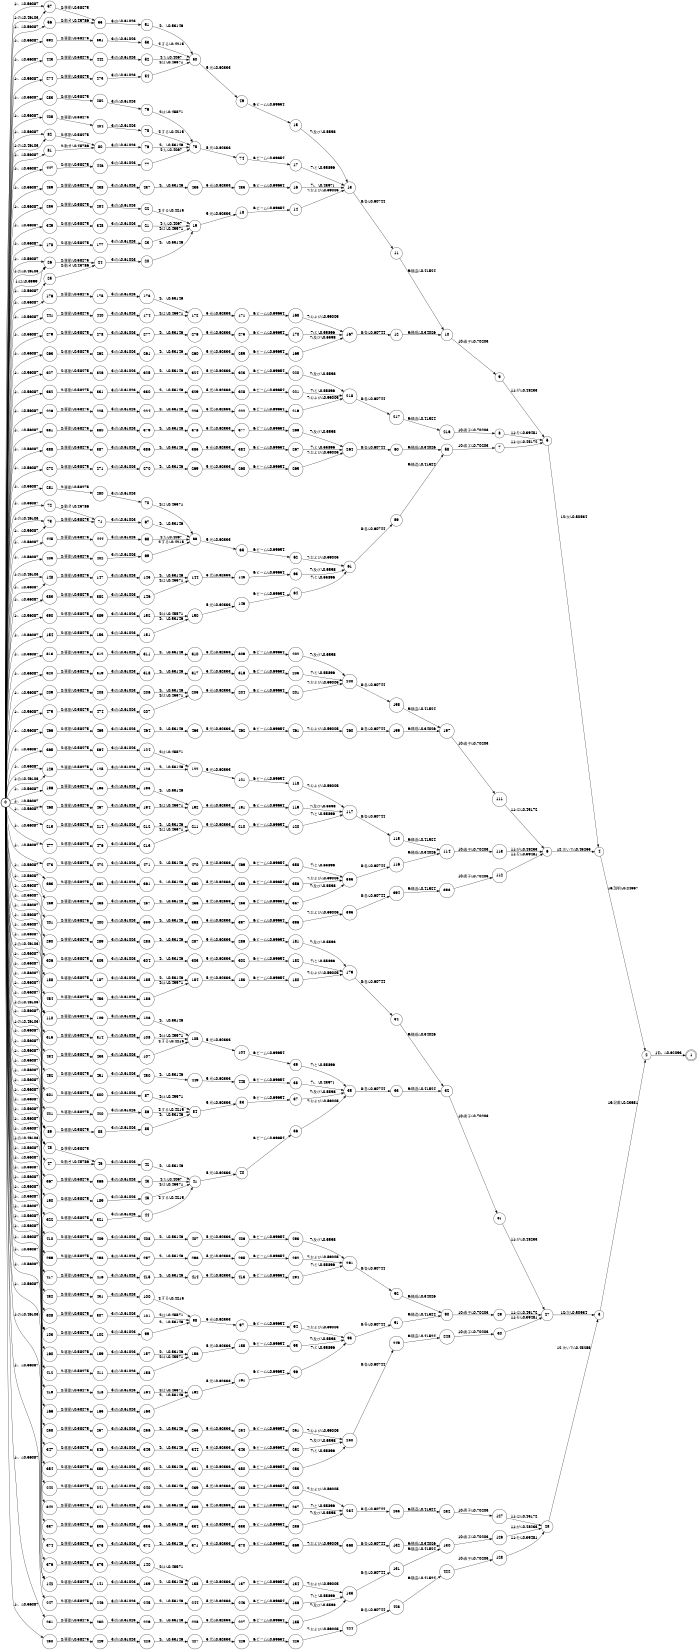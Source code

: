 digraph FST {
rankdir = LR;
size = "8.5,11";
label = "";
center = 1;
orientation = Portrait;
ranksep = "0.4";
nodesep = "0.25";
0 [label = "0", shape = circle, style = bold, fontsize = 14]
	0 -> 26 [label = "1:、/-0.56087", fontsize = 14];
	0 -> 48 [label = "1:、/-0.56087", fontsize = 14];
	0 -> 57 [label = "1:、/-0.56087", fontsize = 14];
	0 -> 73 [label = "1:、/-0.56087", fontsize = 14];
	0 -> 82 [label = "1:、/-0.56087", fontsize = 14];
	0 -> 89 [label = "1:、/-0.56087", fontsize = 14];
	0 -> 103 [label = "1:、/-0.56087", fontsize = 14];
	0 -> 110 [label = "1:、/-0.56087", fontsize = 14];
	0 -> 126 [label = "1:、/-0.56087", fontsize = 14];
	0 -> 142 [label = "1:、/-0.56087", fontsize = 14];
	0 -> 148 [label = "1:、/-0.56087", fontsize = 14];
	0 -> 154 [label = "1:、/-0.56087", fontsize = 14];
	0 -> 160 [label = "1:、/-0.56087", fontsize = 14];
	0 -> 166 [label = "1:、/-0.56087", fontsize = 14];
	0 -> 176 [label = "1:、/-0.56087", fontsize = 14];
	0 -> 178 [label = "1:、/-0.56087", fontsize = 14];
	0 -> 188 [label = "1:、/-0.56087", fontsize = 14];
	0 -> 190 [label = "1:、/-0.56087", fontsize = 14];
	0 -> 196 [label = "1:、/-0.56087", fontsize = 14];
	0 -> 209 [label = "1:、/-0.56087", fontsize = 14];
	0 -> 215 [label = "1:、/-0.56087", fontsize = 14];
	0 -> 226 [label = "1:、/-0.56087", fontsize = 14];
	0 -> 231 [label = "1:、/-0.56087", fontsize = 14];
	0 -> 242 [label = "1:、/-0.56087", fontsize = 14];
	0 -> 247 [label = "1:、/-0.56087", fontsize = 14];
	0 -> 258 [label = "1:、/-0.56087", fontsize = 14];
	0 -> 26 [label = "1:の/-0.46103", fontsize = 14];
	0 -> 263 [label = "1:、/-0.56087", fontsize = 14];
	0 -> 272 [label = "1:、/-0.56087", fontsize = 14];
	0 -> 274 [label = "1:、/-0.56087", fontsize = 14];
	0 -> 279 [label = "1:、/-0.56087", fontsize = 14];
	0 -> 281 [label = "1:、/-0.56087", fontsize = 14];
	0 -> 48 [label = "1:の/-0.46103", fontsize = 14];
	0 -> 283 [label = "1:、/-0.56087", fontsize = 14];
	0 -> 285 [label = "1:、/-0.56087", fontsize = 14];
	0 -> 290 [label = "1:、/-0.56087", fontsize = 14];
	0 -> 299 [label = "1:、/-0.56087", fontsize = 14];
	0 -> 301 [label = "1:、/-0.56087", fontsize = 14];
	0 -> 306 [label = "1:、/-0.56087", fontsize = 14];
	0 -> 308 [label = "1:、/-0.56087", fontsize = 14];
	0 -> 313 [label = "1:、/-0.56087", fontsize = 14];
	0 -> 315 [label = "1:、/-0.56087", fontsize = 14];
	0 -> 320 [label = "1:、/-0.56087", fontsize = 14];
	0 -> 322 [label = "1:、/-0.56087", fontsize = 14];
	0 -> 327 [label = "1:、/-0.56087", fontsize = 14];
	0 -> 332 [label = "1:、/-0.56087", fontsize = 14];
	0 -> 337 [label = "1:、/-0.56087", fontsize = 14];
	0 -> 342 [label = "1:、/-0.56087", fontsize = 14];
	0 -> 347 [label = "1:、/-0.56087", fontsize = 14];
	0 -> 349 [label = "1:、/-0.56087", fontsize = 14];
	0 -> 25 [label = "1:、/-0.56087", fontsize = 14];
	0 -> 354 [label = "1:、/-0.56087", fontsize = 14];
	0 -> 363 [label = "1:、/-0.56087", fontsize = 14];
	0 -> 365 [label = "1:、/-0.56087", fontsize = 14];
	0 -> 57 [label = "1:の/-0.46103", fontsize = 14];
	0 -> 73 [label = "1:の/-0.46103", fontsize = 14];
	0 -> 82 [label = "1:の/-0.46103", fontsize = 14];
	0 -> 367 [label = "1:、/-0.56087", fontsize = 14];
	0 -> 47 [label = "1:、/-0.56087", fontsize = 14];
	0 -> 374 [label = "1:、/-0.56087", fontsize = 14];
	0 -> 376 [label = "1:、/-0.56087", fontsize = 14];
	0 -> 381 [label = "1:、/-0.56087", fontsize = 14];
	0 -> 383 [label = "1:、/-0.56087", fontsize = 14];
	0 -> 388 [label = "1:、/-0.56087", fontsize = 14];
	0 -> 89 [label = "1:の/-0.46103", fontsize = 14];
	0 -> 103 [label = "1:の/-0.46103", fontsize = 14];
	0 -> 390 [label = "1:、/-0.56087", fontsize = 14];
	0 -> 110 [label = "1:の/-0.46103", fontsize = 14];
	0 -> 392 [label = "1:、/-0.56087", fontsize = 14];
	0 -> 401 [label = "1:、/-0.56087", fontsize = 14];
	0 -> 403 [label = "1:、/-0.56087", fontsize = 14];
	0 -> 405 [label = "1:、/-0.56087", fontsize = 14];
	0 -> 410 [label = "1:、/-0.56087", fontsize = 14];
	0 -> 412 [label = "1:、/-0.56087", fontsize = 14];
	0 -> 417 [label = "1:、/-0.56087", fontsize = 14];
	0 -> 419 [label = "1:、/-0.56087", fontsize = 14];
	0 -> 421 [label = "1:、/-0.56087", fontsize = 14];
	0 -> 430 [label = "1:、/-0.56087", fontsize = 14];
	0 -> 432 [label = "1:、/-0.56087", fontsize = 14];
	0 -> 434 [label = "1:、/-0.56087", fontsize = 14];
	0 -> 439 [label = "1:、/-0.56087", fontsize = 14];
	0 -> 441 [label = "1:、/-0.56087", fontsize = 14];
	0 -> 126 [label = "1:の/-0.46103", fontsize = 14];
	0 -> 443 [label = "1:、/-0.56087", fontsize = 14];
	0 -> 56 [label = "1:、/-0.56087", fontsize = 14];
	0 -> 445 [label = "1:、/-0.56087", fontsize = 14];
	0 -> 72 [label = "1:、/-0.56087", fontsize = 14];
	0 -> 447 [label = "1:、/-0.56087", fontsize = 14];
	0 -> 81 [label = "1:、/-0.56087", fontsize = 14];
	0 -> 452 [label = "1:、/-0.56087", fontsize = 14];
	0 -> 454 [label = "1:、/-0.56087", fontsize = 14];
	0 -> 459 [label = "1:、/-0.56087", fontsize = 14];
	0 -> 466 [label = "1:、/-0.56087", fontsize = 14];
	0 -> 468 [label = "1:、/-0.56087", fontsize = 14];
	0 -> 473 [label = "1:、/-0.56087", fontsize = 14];
	0 -> 475 [label = "1:、/-0.56087", fontsize = 14];
	0 -> 142 [label = "1:の/-0.46103", fontsize = 14];
	0 -> 477 [label = "1:、/-0.56087", fontsize = 14];
	0 -> 148 [label = "1:の/-0.46103", fontsize = 14];
	0 -> 26 [label = "1:は/-0.3999", fontsize = 14];
1 [label = "1", shape = doublecircle, style = solid, fontsize = 14]
2 [label = "2", shape = circle, style = solid, fontsize = 14]
	2 -> 1 [label = "14:。/-0.62093", fontsize = 14];
3 [label = "3", shape = circle, style = solid, fontsize = 14]
	3 -> 2 [label = "13:記載/-0.23681", fontsize = 14];
4 [label = "4", shape = circle, style = solid, fontsize = 14]
	4 -> 2 [label = "13:説明/-0.24367", fontsize = 14];
5 [label = "5", shape = circle, style = solid, fontsize = 14]
	5 -> 4 [label = "12:次/-0.50534", fontsize = 14];
6 [label = "6", shape = circle, style = solid, fontsize = 14]
	6 -> 4 [label = "12:次いで/-0.45255", fontsize = 14];
7 [label = "7", shape = circle, style = solid, fontsize = 14]
	7 -> 5 [label = "11:は/-0.45172", fontsize = 14];
8 [label = "8", shape = circle, style = solid, fontsize = 14]
	8 -> 5 [label = "11:を/-0.39481", fontsize = 14];
9 [label = "9", shape = circle, style = solid, fontsize = 14]
	9 -> 5 [label = "11:が/-0.48233", fontsize = 14];
10 [label = "10", shape = circle, style = solid, fontsize = 14]
	10 -> 9 [label = "10:素子/-0.70203", fontsize = 14];
11 [label = "11", shape = circle, style = solid, fontsize = 14]
	11 -> 10 [label = "9:構造/-0.41524", fontsize = 14];
12 [label = "12", shape = circle, style = solid, fontsize = 14]
	12 -> 10 [label = "9:構成/-0.34026", fontsize = 14];
13 [label = "13", shape = circle, style = solid, fontsize = 14]
	13 -> 11 [label = "8:各/-0.60744", fontsize = 14];
14 [label = "14", shape = circle, style = solid, fontsize = 14]
	14 -> 13 [label = "7:および/-0.59005", fontsize = 14];
15 [label = "15", shape = circle, style = solid, fontsize = 14]
	15 -> 13 [label = "7:及び/-0.5598", fontsize = 14];
16 [label = "16", shape = circle, style = solid, fontsize = 14]
	16 -> 13 [label = "7:，/-0.43971", fontsize = 14];
17 [label = "17", shape = circle, style = solid, fontsize = 14]
	17 -> 13 [label = "7:と/-0.55896", fontsize = 14];
18 [label = "18", shape = circle, style = solid, fontsize = 14]
	18 -> 14 [label = "6:ビーム/-0.69654", fontsize = 14];
19 [label = "19", shape = circle, style = solid, fontsize = 14]
	19 -> 18 [label = "5:光/-0.62333", fontsize = 14];
20 [label = "20", shape = circle, style = solid, fontsize = 14]
	20 -> 19 [label = "4:、/-0.53146", fontsize = 14];
21 [label = "21", shape = circle, style = solid, fontsize = 14]
	21 -> 19 [label = "4:た/-0.4067", fontsize = 14];
22 [label = "22", shape = circle, style = solid, fontsize = 14]
	22 -> 19 [label = "4:する/-0.4215", fontsize = 14];
23 [label = "23", shape = circle, style = solid, fontsize = 14]
	23 -> 19 [label = "4:は/-0.45571", fontsize = 14];
24 [label = "24", shape = circle, style = solid, fontsize = 14]
	24 -> 20 [label = "3:の/-0.61023", fontsize = 14];
25 [label = "25", shape = circle, style = solid, fontsize = 14]
	25 -> 24 [label = "2:動き/-0.45786", fontsize = 14];
26 [label = "26", shape = circle, style = solid, fontsize = 14]
	26 -> 24 [label = "2:移動/-0.58275", fontsize = 14];
27 [label = "27", shape = circle, style = solid, fontsize = 14]
	27 -> 3 [label = "12:次/-0.50534", fontsize = 14];
28 [label = "28", shape = circle, style = solid, fontsize = 14]
	28 -> 3 [label = "12:次いで/-0.45255", fontsize = 14];
29 [label = "29", shape = circle, style = solid, fontsize = 14]
	29 -> 27 [label = "11:は/-0.45172", fontsize = 14];
30 [label = "30", shape = circle, style = solid, fontsize = 14]
	30 -> 27 [label = "11:を/-0.39481", fontsize = 14];
31 [label = "31", shape = circle, style = solid, fontsize = 14]
	31 -> 27 [label = "11:が/-0.48233", fontsize = 14];
32 [label = "32", shape = circle, style = solid, fontsize = 14]
	32 -> 31 [label = "10:素子/-0.70203", fontsize = 14];
33 [label = "33", shape = circle, style = solid, fontsize = 14]
	33 -> 32 [label = "9:構造/-0.41524", fontsize = 14];
34 [label = "34", shape = circle, style = solid, fontsize = 14]
	34 -> 32 [label = "9:構成/-0.34026", fontsize = 14];
35 [label = "35", shape = circle, style = solid, fontsize = 14]
	35 -> 33 [label = "8:各/-0.60744", fontsize = 14];
36 [label = "36", shape = circle, style = solid, fontsize = 14]
	36 -> 35 [label = "7:および/-0.59005", fontsize = 14];
37 [label = "37", shape = circle, style = solid, fontsize = 14]
	37 -> 35 [label = "7:及び/-0.5598", fontsize = 14];
38 [label = "38", shape = circle, style = solid, fontsize = 14]
	38 -> 35 [label = "7:，/-0.43971", fontsize = 14];
39 [label = "39", shape = circle, style = solid, fontsize = 14]
	39 -> 35 [label = "7:と/-0.55896", fontsize = 14];
40 [label = "40", shape = circle, style = solid, fontsize = 14]
	40 -> 36 [label = "6:ビーム/-0.69654", fontsize = 14];
41 [label = "41", shape = circle, style = solid, fontsize = 14]
	41 -> 40 [label = "5:光/-0.62333", fontsize = 14];
42 [label = "42", shape = circle, style = solid, fontsize = 14]
	42 -> 41 [label = "4:、/-0.53146", fontsize = 14];
43 [label = "43", shape = circle, style = solid, fontsize = 14]
	43 -> 41 [label = "4:た/-0.4067", fontsize = 14];
44 [label = "44", shape = circle, style = solid, fontsize = 14]
	44 -> 41 [label = "4:する/-0.4215", fontsize = 14];
45 [label = "45", shape = circle, style = solid, fontsize = 14]
	45 -> 41 [label = "4:は/-0.45571", fontsize = 14];
46 [label = "46", shape = circle, style = solid, fontsize = 14]
	46 -> 42 [label = "3:の/-0.61023", fontsize = 14];
47 [label = "47", shape = circle, style = solid, fontsize = 14]
	47 -> 46 [label = "2:動き/-0.45786", fontsize = 14];
48 [label = "48", shape = circle, style = solid, fontsize = 14]
	48 -> 46 [label = "2:移動/-0.58275", fontsize = 14];
49 [label = "49", shape = circle, style = solid, fontsize = 14]
	49 -> 15 [label = "6:ビーム/-0.69654", fontsize = 14];
50 [label = "50", shape = circle, style = solid, fontsize = 14]
	50 -> 49 [label = "5:光/-0.62333", fontsize = 14];
51 [label = "51", shape = circle, style = solid, fontsize = 14]
	51 -> 50 [label = "4:、/-0.53146", fontsize = 14];
52 [label = "52", shape = circle, style = solid, fontsize = 14]
	52 -> 50 [label = "4:た/-0.4067", fontsize = 14];
53 [label = "53", shape = circle, style = solid, fontsize = 14]
	53 -> 50 [label = "4:する/-0.4215", fontsize = 14];
54 [label = "54", shape = circle, style = solid, fontsize = 14]
	54 -> 50 [label = "4:は/-0.45571", fontsize = 14];
55 [label = "55", shape = circle, style = solid, fontsize = 14]
	55 -> 51 [label = "3:の/-0.61023", fontsize = 14];
56 [label = "56", shape = circle, style = solid, fontsize = 14]
	56 -> 55 [label = "2:動き/-0.45786", fontsize = 14];
57 [label = "57", shape = circle, style = solid, fontsize = 14]
	57 -> 55 [label = "2:移動/-0.58275", fontsize = 14];
58 [label = "58", shape = circle, style = solid, fontsize = 14]
	58 -> 7 [label = "10:素子/-0.70203", fontsize = 14];
59 [label = "59", shape = circle, style = solid, fontsize = 14]
	59 -> 58 [label = "9:構造/-0.41524", fontsize = 14];
60 [label = "60", shape = circle, style = solid, fontsize = 14]
	60 -> 58 [label = "9:構成/-0.34026", fontsize = 14];
61 [label = "61", shape = circle, style = solid, fontsize = 14]
	61 -> 59 [label = "8:各/-0.60744", fontsize = 14];
62 [label = "62", shape = circle, style = solid, fontsize = 14]
	62 -> 61 [label = "7:および/-0.59005", fontsize = 14];
63 [label = "63", shape = circle, style = solid, fontsize = 14]
	63 -> 61 [label = "7:及び/-0.5598", fontsize = 14];
64 [label = "64", shape = circle, style = solid, fontsize = 14]
	64 -> 61 [label = "7:と/-0.55896", fontsize = 14];
65 [label = "65", shape = circle, style = solid, fontsize = 14]
	65 -> 62 [label = "6:ビーム/-0.69654", fontsize = 14];
66 [label = "66", shape = circle, style = solid, fontsize = 14]
	66 -> 65 [label = "5:光/-0.62333", fontsize = 14];
67 [label = "67", shape = circle, style = solid, fontsize = 14]
	67 -> 66 [label = "4:、/-0.53146", fontsize = 14];
68 [label = "68", shape = circle, style = solid, fontsize = 14]
	68 -> 66 [label = "4:た/-0.4067", fontsize = 14];
69 [label = "69", shape = circle, style = solid, fontsize = 14]
	69 -> 66 [label = "4:する/-0.4215", fontsize = 14];
70 [label = "70", shape = circle, style = solid, fontsize = 14]
	70 -> 66 [label = "4:は/-0.45571", fontsize = 14];
71 [label = "71", shape = circle, style = solid, fontsize = 14]
	71 -> 67 [label = "3:の/-0.61023", fontsize = 14];
72 [label = "72", shape = circle, style = solid, fontsize = 14]
	72 -> 71 [label = "2:動き/-0.45786", fontsize = 14];
73 [label = "73", shape = circle, style = solid, fontsize = 14]
	73 -> 71 [label = "2:移動/-0.58275", fontsize = 14];
74 [label = "74", shape = circle, style = solid, fontsize = 14]
	74 -> 17 [label = "6:ビーム/-0.69654", fontsize = 14];
75 [label = "75", shape = circle, style = solid, fontsize = 14]
	75 -> 74 [label = "5:光/-0.62333", fontsize = 14];
76 [label = "76", shape = circle, style = solid, fontsize = 14]
	76 -> 75 [label = "4:、/-0.53146", fontsize = 14];
77 [label = "77", shape = circle, style = solid, fontsize = 14]
	77 -> 75 [label = "4:た/-0.4067", fontsize = 14];
78 [label = "78", shape = circle, style = solid, fontsize = 14]
	78 -> 75 [label = "4:する/-0.4215", fontsize = 14];
79 [label = "79", shape = circle, style = solid, fontsize = 14]
	79 -> 75 [label = "4:は/-0.45571", fontsize = 14];
80 [label = "80", shape = circle, style = solid, fontsize = 14]
	80 -> 76 [label = "3:の/-0.61023", fontsize = 14];
81 [label = "81", shape = circle, style = solid, fontsize = 14]
	81 -> 80 [label = "2:動き/-0.45786", fontsize = 14];
82 [label = "82", shape = circle, style = solid, fontsize = 14]
	82 -> 80 [label = "2:移動/-0.58275", fontsize = 14];
83 [label = "83", shape = circle, style = solid, fontsize = 14]
	83 -> 37 [label = "6:ビーム/-0.69654", fontsize = 14];
84 [label = "84", shape = circle, style = solid, fontsize = 14]
	84 -> 83 [label = "5:光/-0.62333", fontsize = 14];
85 [label = "85", shape = circle, style = solid, fontsize = 14]
	85 -> 84 [label = "4:、/-0.53146", fontsize = 14];
86 [label = "86", shape = circle, style = solid, fontsize = 14]
	86 -> 84 [label = "4:する/-0.4215", fontsize = 14];
87 [label = "87", shape = circle, style = solid, fontsize = 14]
	87 -> 84 [label = "4:は/-0.45571", fontsize = 14];
88 [label = "88", shape = circle, style = solid, fontsize = 14]
	88 -> 85 [label = "3:の/-0.61023", fontsize = 14];
89 [label = "89", shape = circle, style = solid, fontsize = 14]
	89 -> 88 [label = "2:移動/-0.58275", fontsize = 14];
90 [label = "90", shape = circle, style = solid, fontsize = 14]
	90 -> 29 [label = "10:素子/-0.70203", fontsize = 14];
91 [label = "91", shape = circle, style = solid, fontsize = 14]
	91 -> 90 [label = "9:構造/-0.41524", fontsize = 14];
92 [label = "92", shape = circle, style = solid, fontsize = 14]
	92 -> 90 [label = "9:構成/-0.34026", fontsize = 14];
93 [label = "93", shape = circle, style = solid, fontsize = 14]
	93 -> 91 [label = "8:各/-0.60744", fontsize = 14];
94 [label = "94", shape = circle, style = solid, fontsize = 14]
	94 -> 93 [label = "7:および/-0.59005", fontsize = 14];
95 [label = "95", shape = circle, style = solid, fontsize = 14]
	95 -> 93 [label = "7:及び/-0.5598", fontsize = 14];
96 [label = "96", shape = circle, style = solid, fontsize = 14]
	96 -> 93 [label = "7:と/-0.55896", fontsize = 14];
97 [label = "97", shape = circle, style = solid, fontsize = 14]
	97 -> 94 [label = "6:ビーム/-0.69654", fontsize = 14];
98 [label = "98", shape = circle, style = solid, fontsize = 14]
	98 -> 97 [label = "5:光/-0.62333", fontsize = 14];
99 [label = "99", shape = circle, style = solid, fontsize = 14]
	99 -> 98 [label = "4:、/-0.53146", fontsize = 14];
100 [label = "100", shape = circle, style = solid, fontsize = 14]
	100 -> 98 [label = "4:する/-0.4215", fontsize = 14];
101 [label = "101", shape = circle, style = solid, fontsize = 14]
	101 -> 98 [label = "4:は/-0.45571", fontsize = 14];
102 [label = "102", shape = circle, style = solid, fontsize = 14]
	102 -> 99 [label = "3:の/-0.61023", fontsize = 14];
103 [label = "103", shape = circle, style = solid, fontsize = 14]
	103 -> 102 [label = "2:移動/-0.58275", fontsize = 14];
104 [label = "104", shape = circle, style = solid, fontsize = 14]
	104 -> 39 [label = "6:ビーム/-0.69654", fontsize = 14];
105 [label = "105", shape = circle, style = solid, fontsize = 14]
	105 -> 104 [label = "5:光/-0.62333", fontsize = 14];
106 [label = "106", shape = circle, style = solid, fontsize = 14]
	106 -> 105 [label = "4:、/-0.53146", fontsize = 14];
107 [label = "107", shape = circle, style = solid, fontsize = 14]
	107 -> 105 [label = "4:する/-0.4215", fontsize = 14];
108 [label = "108", shape = circle, style = solid, fontsize = 14]
	108 -> 105 [label = "4:は/-0.45571", fontsize = 14];
109 [label = "109", shape = circle, style = solid, fontsize = 14]
	109 -> 106 [label = "3:の/-0.61023", fontsize = 14];
110 [label = "110", shape = circle, style = solid, fontsize = 14]
	110 -> 109 [label = "2:移動/-0.58275", fontsize = 14];
111 [label = "111", shape = circle, style = solid, fontsize = 14]
	111 -> 6 [label = "11:は/-0.45172", fontsize = 14];
112 [label = "112", shape = circle, style = solid, fontsize = 14]
	112 -> 6 [label = "11:を/-0.39481", fontsize = 14];
113 [label = "113", shape = circle, style = solid, fontsize = 14]
	113 -> 6 [label = "11:が/-0.48233", fontsize = 14];
114 [label = "114", shape = circle, style = solid, fontsize = 14]
	114 -> 113 [label = "10:素子/-0.70203", fontsize = 14];
115 [label = "115", shape = circle, style = solid, fontsize = 14]
	115 -> 114 [label = "9:構造/-0.41524", fontsize = 14];
116 [label = "116", shape = circle, style = solid, fontsize = 14]
	116 -> 114 [label = "9:構成/-0.34026", fontsize = 14];
117 [label = "117", shape = circle, style = solid, fontsize = 14]
	117 -> 115 [label = "8:各/-0.60744", fontsize = 14];
118 [label = "118", shape = circle, style = solid, fontsize = 14]
	118 -> 117 [label = "7:および/-0.59005", fontsize = 14];
119 [label = "119", shape = circle, style = solid, fontsize = 14]
	119 -> 117 [label = "7:及び/-0.5598", fontsize = 14];
120 [label = "120", shape = circle, style = solid, fontsize = 14]
	120 -> 117 [label = "7:と/-0.55896", fontsize = 14];
121 [label = "121", shape = circle, style = solid, fontsize = 14]
	121 -> 118 [label = "6:ビーム/-0.69654", fontsize = 14];
122 [label = "122", shape = circle, style = solid, fontsize = 14]
	122 -> 121 [label = "5:光/-0.62333", fontsize = 14];
123 [label = "123", shape = circle, style = solid, fontsize = 14]
	123 -> 122 [label = "4:、/-0.53146", fontsize = 14];
124 [label = "124", shape = circle, style = solid, fontsize = 14]
	124 -> 122 [label = "4:は/-0.45571", fontsize = 14];
125 [label = "125", shape = circle, style = solid, fontsize = 14]
	125 -> 123 [label = "3:の/-0.61023", fontsize = 14];
126 [label = "126", shape = circle, style = solid, fontsize = 14]
	126 -> 125 [label = "2:移動/-0.58275", fontsize = 14];
127 [label = "127", shape = circle, style = solid, fontsize = 14]
	127 -> 28 [label = "11:は/-0.45172", fontsize = 14];
128 [label = "128", shape = circle, style = solid, fontsize = 14]
	128 -> 28 [label = "11:を/-0.39481", fontsize = 14];
129 [label = "129", shape = circle, style = solid, fontsize = 14]
	129 -> 28 [label = "11:が/-0.48233", fontsize = 14];
130 [label = "130", shape = circle, style = solid, fontsize = 14]
	130 -> 129 [label = "10:素子/-0.70203", fontsize = 14];
131 [label = "131", shape = circle, style = solid, fontsize = 14]
	131 -> 130 [label = "9:構造/-0.41524", fontsize = 14];
132 [label = "132", shape = circle, style = solid, fontsize = 14]
	132 -> 130 [label = "9:構成/-0.34026", fontsize = 14];
133 [label = "133", shape = circle, style = solid, fontsize = 14]
	133 -> 131 [label = "8:各/-0.60744", fontsize = 14];
134 [label = "134", shape = circle, style = solid, fontsize = 14]
	134 -> 133 [label = "7:および/-0.59005", fontsize = 14];
135 [label = "135", shape = circle, style = solid, fontsize = 14]
	135 -> 133 [label = "7:及び/-0.5598", fontsize = 14];
136 [label = "136", shape = circle, style = solid, fontsize = 14]
	136 -> 133 [label = "7:と/-0.55896", fontsize = 14];
137 [label = "137", shape = circle, style = solid, fontsize = 14]
	137 -> 134 [label = "6:ビーム/-0.69654", fontsize = 14];
138 [label = "138", shape = circle, style = solid, fontsize = 14]
	138 -> 137 [label = "5:光/-0.62333", fontsize = 14];
139 [label = "139", shape = circle, style = solid, fontsize = 14]
	139 -> 138 [label = "4:、/-0.53146", fontsize = 14];
140 [label = "140", shape = circle, style = solid, fontsize = 14]
	140 -> 138 [label = "4:は/-0.45571", fontsize = 14];
141 [label = "141", shape = circle, style = solid, fontsize = 14]
	141 -> 139 [label = "3:の/-0.61023", fontsize = 14];
142 [label = "142", shape = circle, style = solid, fontsize = 14]
	142 -> 141 [label = "2:移動/-0.58275", fontsize = 14];
143 [label = "143", shape = circle, style = solid, fontsize = 14]
	143 -> 63 [label = "6:ビーム/-0.69654", fontsize = 14];
144 [label = "144", shape = circle, style = solid, fontsize = 14]
	144 -> 143 [label = "5:光/-0.62333", fontsize = 14];
145 [label = "145", shape = circle, style = solid, fontsize = 14]
	145 -> 144 [label = "4:、/-0.53146", fontsize = 14];
146 [label = "146", shape = circle, style = solid, fontsize = 14]
	146 -> 144 [label = "4:は/-0.45571", fontsize = 14];
147 [label = "147", shape = circle, style = solid, fontsize = 14]
	147 -> 145 [label = "3:の/-0.61023", fontsize = 14];
148 [label = "148", shape = circle, style = solid, fontsize = 14]
	148 -> 147 [label = "2:移動/-0.58275", fontsize = 14];
149 [label = "149", shape = circle, style = solid, fontsize = 14]
	149 -> 64 [label = "6:ビーム/-0.69654", fontsize = 14];
150 [label = "150", shape = circle, style = solid, fontsize = 14]
	150 -> 149 [label = "5:光/-0.62333", fontsize = 14];
151 [label = "151", shape = circle, style = solid, fontsize = 14]
	151 -> 150 [label = "4:、/-0.53146", fontsize = 14];
152 [label = "152", shape = circle, style = solid, fontsize = 14]
	152 -> 150 [label = "4:は/-0.45571", fontsize = 14];
153 [label = "153", shape = circle, style = solid, fontsize = 14]
	153 -> 151 [label = "3:の/-0.61023", fontsize = 14];
154 [label = "154", shape = circle, style = solid, fontsize = 14]
	154 -> 153 [label = "2:移動/-0.58275", fontsize = 14];
155 [label = "155", shape = circle, style = solid, fontsize = 14]
	155 -> 95 [label = "6:ビーム/-0.69654", fontsize = 14];
156 [label = "156", shape = circle, style = solid, fontsize = 14]
	156 -> 155 [label = "5:光/-0.62333", fontsize = 14];
157 [label = "157", shape = circle, style = solid, fontsize = 14]
	157 -> 156 [label = "4:、/-0.53146", fontsize = 14];
158 [label = "158", shape = circle, style = solid, fontsize = 14]
	158 -> 156 [label = "4:は/-0.45571", fontsize = 14];
159 [label = "159", shape = circle, style = solid, fontsize = 14]
	159 -> 157 [label = "3:の/-0.61023", fontsize = 14];
160 [label = "160", shape = circle, style = solid, fontsize = 14]
	160 -> 159 [label = "2:移動/-0.58275", fontsize = 14];
161 [label = "161", shape = circle, style = solid, fontsize = 14]
	161 -> 96 [label = "6:ビーム/-0.69654", fontsize = 14];
162 [label = "162", shape = circle, style = solid, fontsize = 14]
	162 -> 161 [label = "5:光/-0.62333", fontsize = 14];
163 [label = "163", shape = circle, style = solid, fontsize = 14]
	163 -> 162 [label = "4:、/-0.53146", fontsize = 14];
164 [label = "164", shape = circle, style = solid, fontsize = 14]
	164 -> 162 [label = "4:は/-0.45571", fontsize = 14];
165 [label = "165", shape = circle, style = solid, fontsize = 14]
	165 -> 163 [label = "3:の/-0.61023", fontsize = 14];
166 [label = "166", shape = circle, style = solid, fontsize = 14]
	166 -> 165 [label = "2:移動/-0.58275", fontsize = 14];
167 [label = "167", shape = circle, style = solid, fontsize = 14]
	167 -> 12 [label = "8:各/-0.60744", fontsize = 14];
168 [label = "168", shape = circle, style = solid, fontsize = 14]
	168 -> 167 [label = "7:および/-0.59005", fontsize = 14];
169 [label = "169", shape = circle, style = solid, fontsize = 14]
	169 -> 167 [label = "7:及び/-0.5598", fontsize = 14];
170 [label = "170", shape = circle, style = solid, fontsize = 14]
	170 -> 167 [label = "7:と/-0.55896", fontsize = 14];
171 [label = "171", shape = circle, style = solid, fontsize = 14]
	171 -> 168 [label = "6:ビーム/-0.69654", fontsize = 14];
172 [label = "172", shape = circle, style = solid, fontsize = 14]
	172 -> 171 [label = "5:光/-0.62333", fontsize = 14];
173 [label = "173", shape = circle, style = solid, fontsize = 14]
	173 -> 172 [label = "4:、/-0.53146", fontsize = 14];
174 [label = "174", shape = circle, style = solid, fontsize = 14]
	174 -> 172 [label = "4:は/-0.45571", fontsize = 14];
175 [label = "175", shape = circle, style = solid, fontsize = 14]
	175 -> 173 [label = "3:の/-0.61023", fontsize = 14];
176 [label = "176", shape = circle, style = solid, fontsize = 14]
	176 -> 175 [label = "2:移動/-0.58275", fontsize = 14];
177 [label = "177", shape = circle, style = solid, fontsize = 14]
	177 -> 23 [label = "3:の/-0.61023", fontsize = 14];
178 [label = "178", shape = circle, style = solid, fontsize = 14]
	178 -> 177 [label = "2:移動/-0.58275", fontsize = 14];
179 [label = "179", shape = circle, style = solid, fontsize = 14]
	179 -> 34 [label = "8:各/-0.60744", fontsize = 14];
180 [label = "180", shape = circle, style = solid, fontsize = 14]
	180 -> 179 [label = "7:および/-0.59005", fontsize = 14];
181 [label = "181", shape = circle, style = solid, fontsize = 14]
	181 -> 179 [label = "7:及び/-0.5598", fontsize = 14];
182 [label = "182", shape = circle, style = solid, fontsize = 14]
	182 -> 179 [label = "7:と/-0.55896", fontsize = 14];
183 [label = "183", shape = circle, style = solid, fontsize = 14]
	183 -> 180 [label = "6:ビーム/-0.69654", fontsize = 14];
184 [label = "184", shape = circle, style = solid, fontsize = 14]
	184 -> 183 [label = "5:光/-0.62333", fontsize = 14];
185 [label = "185", shape = circle, style = solid, fontsize = 14]
	185 -> 184 [label = "4:、/-0.53146", fontsize = 14];
186 [label = "186", shape = circle, style = solid, fontsize = 14]
	186 -> 184 [label = "4:は/-0.45571", fontsize = 14];
187 [label = "187", shape = circle, style = solid, fontsize = 14]
	187 -> 185 [label = "3:の/-0.61023", fontsize = 14];
188 [label = "188", shape = circle, style = solid, fontsize = 14]
	188 -> 187 [label = "2:移動/-0.58275", fontsize = 14];
189 [label = "189", shape = circle, style = solid, fontsize = 14]
	189 -> 45 [label = "3:の/-0.61023", fontsize = 14];
190 [label = "190", shape = circle, style = solid, fontsize = 14]
	190 -> 189 [label = "2:移動/-0.58275", fontsize = 14];
191 [label = "191", shape = circle, style = solid, fontsize = 14]
	191 -> 119 [label = "6:ビーム/-0.69654", fontsize = 14];
192 [label = "192", shape = circle, style = solid, fontsize = 14]
	192 -> 191 [label = "5:光/-0.62333", fontsize = 14];
193 [label = "193", shape = circle, style = solid, fontsize = 14]
	193 -> 192 [label = "4:、/-0.53146", fontsize = 14];
194 [label = "194", shape = circle, style = solid, fontsize = 14]
	194 -> 192 [label = "4:は/-0.45571", fontsize = 14];
195 [label = "195", shape = circle, style = solid, fontsize = 14]
	195 -> 193 [label = "3:の/-0.61023", fontsize = 14];
196 [label = "196", shape = circle, style = solid, fontsize = 14]
	196 -> 195 [label = "2:移動/-0.58275", fontsize = 14];
197 [label = "197", shape = circle, style = solid, fontsize = 14]
	197 -> 111 [label = "10:素子/-0.70203", fontsize = 14];
198 [label = "198", shape = circle, style = solid, fontsize = 14]
	198 -> 197 [label = "9:構造/-0.41524", fontsize = 14];
199 [label = "199", shape = circle, style = solid, fontsize = 14]
	199 -> 197 [label = "9:構成/-0.34026", fontsize = 14];
200 [label = "200", shape = circle, style = solid, fontsize = 14]
	200 -> 198 [label = "8:各/-0.60744", fontsize = 14];
201 [label = "201", shape = circle, style = solid, fontsize = 14]
	201 -> 200 [label = "7:および/-0.59005", fontsize = 14];
202 [label = "202", shape = circle, style = solid, fontsize = 14]
	202 -> 200 [label = "7:及び/-0.5598", fontsize = 14];
203 [label = "203", shape = circle, style = solid, fontsize = 14]
	203 -> 200 [label = "7:と/-0.55896", fontsize = 14];
204 [label = "204", shape = circle, style = solid, fontsize = 14]
	204 -> 201 [label = "6:ビーム/-0.69654", fontsize = 14];
205 [label = "205", shape = circle, style = solid, fontsize = 14]
	205 -> 204 [label = "5:光/-0.62333", fontsize = 14];
206 [label = "206", shape = circle, style = solid, fontsize = 14]
	206 -> 205 [label = "4:、/-0.53146", fontsize = 14];
207 [label = "207", shape = circle, style = solid, fontsize = 14]
	207 -> 205 [label = "4:は/-0.45571", fontsize = 14];
208 [label = "208", shape = circle, style = solid, fontsize = 14]
	208 -> 206 [label = "3:の/-0.61023", fontsize = 14];
209 [label = "209", shape = circle, style = solid, fontsize = 14]
	209 -> 208 [label = "2:移動/-0.58275", fontsize = 14];
210 [label = "210", shape = circle, style = solid, fontsize = 14]
	210 -> 120 [label = "6:ビーム/-0.69654", fontsize = 14];
211 [label = "211", shape = circle, style = solid, fontsize = 14]
	211 -> 210 [label = "5:光/-0.62333", fontsize = 14];
212 [label = "212", shape = circle, style = solid, fontsize = 14]
	212 -> 211 [label = "4:、/-0.53146", fontsize = 14];
213 [label = "213", shape = circle, style = solid, fontsize = 14]
	213 -> 211 [label = "4:は/-0.45571", fontsize = 14];
214 [label = "214", shape = circle, style = solid, fontsize = 14]
	214 -> 212 [label = "3:の/-0.61023", fontsize = 14];
215 [label = "215", shape = circle, style = solid, fontsize = 14]
	215 -> 214 [label = "2:移動/-0.58275", fontsize = 14];
216 [label = "216", shape = circle, style = solid, fontsize = 14]
	216 -> 8 [label = "10:素子/-0.70203", fontsize = 14];
217 [label = "217", shape = circle, style = solid, fontsize = 14]
	217 -> 216 [label = "9:構造/-0.41524", fontsize = 14];
218 [label = "218", shape = circle, style = solid, fontsize = 14]
	218 -> 217 [label = "8:各/-0.60744", fontsize = 14];
219 [label = "219", shape = circle, style = solid, fontsize = 14]
	219 -> 218 [label = "7:および/-0.59005", fontsize = 14];
220 [label = "220", shape = circle, style = solid, fontsize = 14]
	220 -> 218 [label = "7:及び/-0.5598", fontsize = 14];
221 [label = "221", shape = circle, style = solid, fontsize = 14]
	221 -> 218 [label = "7:と/-0.55896", fontsize = 14];
222 [label = "222", shape = circle, style = solid, fontsize = 14]
	222 -> 219 [label = "6:ビーム/-0.69654", fontsize = 14];
223 [label = "223", shape = circle, style = solid, fontsize = 14]
	223 -> 222 [label = "5:光/-0.62333", fontsize = 14];
224 [label = "224", shape = circle, style = solid, fontsize = 14]
	224 -> 223 [label = "4:、/-0.53146", fontsize = 14];
225 [label = "225", shape = circle, style = solid, fontsize = 14]
	225 -> 224 [label = "3:の/-0.61023", fontsize = 14];
226 [label = "226", shape = circle, style = solid, fontsize = 14]
	226 -> 225 [label = "2:移動/-0.58275", fontsize = 14];
227 [label = "227", shape = circle, style = solid, fontsize = 14]
	227 -> 135 [label = "6:ビーム/-0.69654", fontsize = 14];
228 [label = "228", shape = circle, style = solid, fontsize = 14]
	228 -> 227 [label = "5:光/-0.62333", fontsize = 14];
229 [label = "229", shape = circle, style = solid, fontsize = 14]
	229 -> 228 [label = "4:、/-0.53146", fontsize = 14];
230 [label = "230", shape = circle, style = solid, fontsize = 14]
	230 -> 229 [label = "3:の/-0.61023", fontsize = 14];
231 [label = "231", shape = circle, style = solid, fontsize = 14]
	231 -> 230 [label = "2:移動/-0.58275", fontsize = 14];
232 [label = "232", shape = circle, style = solid, fontsize = 14]
	232 -> 127 [label = "10:素子/-0.70203", fontsize = 14];
233 [label = "233", shape = circle, style = solid, fontsize = 14]
	233 -> 232 [label = "9:構造/-0.41524", fontsize = 14];
234 [label = "234", shape = circle, style = solid, fontsize = 14]
	234 -> 233 [label = "8:各/-0.60744", fontsize = 14];
235 [label = "235", shape = circle, style = solid, fontsize = 14]
	235 -> 234 [label = "7:および/-0.59005", fontsize = 14];
236 [label = "236", shape = circle, style = solid, fontsize = 14]
	236 -> 234 [label = "7:及び/-0.5598", fontsize = 14];
237 [label = "237", shape = circle, style = solid, fontsize = 14]
	237 -> 234 [label = "7:と/-0.55896", fontsize = 14];
238 [label = "238", shape = circle, style = solid, fontsize = 14]
	238 -> 235 [label = "6:ビーム/-0.69654", fontsize = 14];
239 [label = "239", shape = circle, style = solid, fontsize = 14]
	239 -> 238 [label = "5:光/-0.62333", fontsize = 14];
240 [label = "240", shape = circle, style = solid, fontsize = 14]
	240 -> 239 [label = "4:、/-0.53146", fontsize = 14];
241 [label = "241", shape = circle, style = solid, fontsize = 14]
	241 -> 240 [label = "3:の/-0.61023", fontsize = 14];
242 [label = "242", shape = circle, style = solid, fontsize = 14]
	242 -> 241 [label = "2:移動/-0.58275", fontsize = 14];
243 [label = "243", shape = circle, style = solid, fontsize = 14]
	243 -> 136 [label = "6:ビーム/-0.69654", fontsize = 14];
244 [label = "244", shape = circle, style = solid, fontsize = 14]
	244 -> 243 [label = "5:光/-0.62333", fontsize = 14];
245 [label = "245", shape = circle, style = solid, fontsize = 14]
	245 -> 244 [label = "4:、/-0.53146", fontsize = 14];
246 [label = "246", shape = circle, style = solid, fontsize = 14]
	246 -> 245 [label = "3:の/-0.61023", fontsize = 14];
247 [label = "247", shape = circle, style = solid, fontsize = 14]
	247 -> 246 [label = "2:移動/-0.58275", fontsize = 14];
248 [label = "248", shape = circle, style = solid, fontsize = 14]
	248 -> 30 [label = "10:素子/-0.70203", fontsize = 14];
249 [label = "249", shape = circle, style = solid, fontsize = 14]
	249 -> 248 [label = "9:構造/-0.41524", fontsize = 14];
250 [label = "250", shape = circle, style = solid, fontsize = 14]
	250 -> 249 [label = "8:各/-0.60744", fontsize = 14];
251 [label = "251", shape = circle, style = solid, fontsize = 14]
	251 -> 250 [label = "7:および/-0.59005", fontsize = 14];
252 [label = "252", shape = circle, style = solid, fontsize = 14]
	252 -> 250 [label = "7:及び/-0.5598", fontsize = 14];
253 [label = "253", shape = circle, style = solid, fontsize = 14]
	253 -> 250 [label = "7:と/-0.55896", fontsize = 14];
254 [label = "254", shape = circle, style = solid, fontsize = 14]
	254 -> 251 [label = "6:ビーム/-0.69654", fontsize = 14];
255 [label = "255", shape = circle, style = solid, fontsize = 14]
	255 -> 254 [label = "5:光/-0.62333", fontsize = 14];
256 [label = "256", shape = circle, style = solid, fontsize = 14]
	256 -> 255 [label = "4:、/-0.53146", fontsize = 14];
257 [label = "257", shape = circle, style = solid, fontsize = 14]
	257 -> 256 [label = "3:の/-0.61023", fontsize = 14];
258 [label = "258", shape = circle, style = solid, fontsize = 14]
	258 -> 257 [label = "2:移動/-0.58275", fontsize = 14];
259 [label = "259", shape = circle, style = solid, fontsize = 14]
	259 -> 169 [label = "6:ビーム/-0.69654", fontsize = 14];
260 [label = "260", shape = circle, style = solid, fontsize = 14]
	260 -> 259 [label = "5:光/-0.62333", fontsize = 14];
261 [label = "261", shape = circle, style = solid, fontsize = 14]
	261 -> 260 [label = "4:、/-0.53146", fontsize = 14];
262 [label = "262", shape = circle, style = solid, fontsize = 14]
	262 -> 261 [label = "3:の/-0.61023", fontsize = 14];
263 [label = "263", shape = circle, style = solid, fontsize = 14]
	263 -> 262 [label = "2:移動/-0.58275", fontsize = 14];
264 [label = "264", shape = circle, style = solid, fontsize = 14]
	264 -> 60 [label = "8:各/-0.60744", fontsize = 14];
265 [label = "265", shape = circle, style = solid, fontsize = 14]
	265 -> 264 [label = "7:および/-0.59005", fontsize = 14];
266 [label = "266", shape = circle, style = solid, fontsize = 14]
	266 -> 264 [label = "7:及び/-0.5598", fontsize = 14];
267 [label = "267", shape = circle, style = solid, fontsize = 14]
	267 -> 264 [label = "7:と/-0.55896", fontsize = 14];
268 [label = "268", shape = circle, style = solid, fontsize = 14]
	268 -> 265 [label = "6:ビーム/-0.69654", fontsize = 14];
269 [label = "269", shape = circle, style = solid, fontsize = 14]
	269 -> 268 [label = "5:光/-0.62333", fontsize = 14];
270 [label = "270", shape = circle, style = solid, fontsize = 14]
	270 -> 269 [label = "4:、/-0.53146", fontsize = 14];
271 [label = "271", shape = circle, style = solid, fontsize = 14]
	271 -> 270 [label = "3:の/-0.61023", fontsize = 14];
272 [label = "272", shape = circle, style = solid, fontsize = 14]
	272 -> 271 [label = "2:移動/-0.58275", fontsize = 14];
273 [label = "273", shape = circle, style = solid, fontsize = 14]
	273 -> 54 [label = "3:の/-0.61023", fontsize = 14];
274 [label = "274", shape = circle, style = solid, fontsize = 14]
	274 -> 273 [label = "2:移動/-0.58275", fontsize = 14];
275 [label = "275", shape = circle, style = solid, fontsize = 14]
	275 -> 170 [label = "6:ビーム/-0.69654", fontsize = 14];
276 [label = "276", shape = circle, style = solid, fontsize = 14]
	276 -> 275 [label = "5:光/-0.62333", fontsize = 14];
277 [label = "277", shape = circle, style = solid, fontsize = 14]
	277 -> 276 [label = "4:、/-0.53146", fontsize = 14];
278 [label = "278", shape = circle, style = solid, fontsize = 14]
	278 -> 277 [label = "3:の/-0.61023", fontsize = 14];
279 [label = "279", shape = circle, style = solid, fontsize = 14]
	279 -> 278 [label = "2:移動/-0.58275", fontsize = 14];
280 [label = "280", shape = circle, style = solid, fontsize = 14]
	280 -> 70 [label = "3:の/-0.61023", fontsize = 14];
281 [label = "281", shape = circle, style = solid, fontsize = 14]
	281 -> 280 [label = "2:移動/-0.58275", fontsize = 14];
282 [label = "282", shape = circle, style = solid, fontsize = 14]
	282 -> 79 [label = "3:の/-0.61023", fontsize = 14];
283 [label = "283", shape = circle, style = solid, fontsize = 14]
	283 -> 282 [label = "2:移動/-0.58275", fontsize = 14];
284 [label = "284", shape = circle, style = solid, fontsize = 14]
	284 -> 22 [label = "3:の/-0.61023", fontsize = 14];
285 [label = "285", shape = circle, style = solid, fontsize = 14]
	285 -> 284 [label = "2:移動/-0.58275", fontsize = 14];
286 [label = "286", shape = circle, style = solid, fontsize = 14]
	286 -> 181 [label = "6:ビーム/-0.69654", fontsize = 14];
287 [label = "287", shape = circle, style = solid, fontsize = 14]
	287 -> 286 [label = "5:光/-0.62333", fontsize = 14];
288 [label = "288", shape = circle, style = solid, fontsize = 14]
	288 -> 287 [label = "4:、/-0.53146", fontsize = 14];
289 [label = "289", shape = circle, style = solid, fontsize = 14]
	289 -> 288 [label = "3:の/-0.61023", fontsize = 14];
290 [label = "290", shape = circle, style = solid, fontsize = 14]
	290 -> 289 [label = "2:移動/-0.58275", fontsize = 14];
291 [label = "291", shape = circle, style = solid, fontsize = 14]
	291 -> 92 [label = "8:各/-0.60744", fontsize = 14];
292 [label = "292", shape = circle, style = solid, fontsize = 14]
	292 -> 291 [label = "7:および/-0.59005", fontsize = 14];
293 [label = "293", shape = circle, style = solid, fontsize = 14]
	293 -> 291 [label = "7:及び/-0.5598", fontsize = 14];
294 [label = "294", shape = circle, style = solid, fontsize = 14]
	294 -> 291 [label = "7:と/-0.55896", fontsize = 14];
295 [label = "295", shape = circle, style = solid, fontsize = 14]
	295 -> 292 [label = "6:ビーム/-0.69654", fontsize = 14];
296 [label = "296", shape = circle, style = solid, fontsize = 14]
	296 -> 295 [label = "5:光/-0.62333", fontsize = 14];
297 [label = "297", shape = circle, style = solid, fontsize = 14]
	297 -> 296 [label = "4:、/-0.53146", fontsize = 14];
298 [label = "298", shape = circle, style = solid, fontsize = 14]
	298 -> 297 [label = "3:の/-0.61023", fontsize = 14];
299 [label = "299", shape = circle, style = solid, fontsize = 14]
	299 -> 298 [label = "2:移動/-0.58275", fontsize = 14];
300 [label = "300", shape = circle, style = solid, fontsize = 14]
	300 -> 87 [label = "3:の/-0.61023", fontsize = 14];
301 [label = "301", shape = circle, style = solid, fontsize = 14]
	301 -> 300 [label = "2:移動/-0.58275", fontsize = 14];
302 [label = "302", shape = circle, style = solid, fontsize = 14]
	302 -> 182 [label = "6:ビーム/-0.69654", fontsize = 14];
303 [label = "303", shape = circle, style = solid, fontsize = 14]
	303 -> 302 [label = "5:光/-0.62333", fontsize = 14];
304 [label = "304", shape = circle, style = solid, fontsize = 14]
	304 -> 303 [label = "4:、/-0.53146", fontsize = 14];
305 [label = "305", shape = circle, style = solid, fontsize = 14]
	305 -> 304 [label = "3:の/-0.61023", fontsize = 14];
306 [label = "306", shape = circle, style = solid, fontsize = 14]
	306 -> 305 [label = "2:移動/-0.58275", fontsize = 14];
307 [label = "307", shape = circle, style = solid, fontsize = 14]
	307 -> 101 [label = "3:の/-0.61023", fontsize = 14];
308 [label = "308", shape = circle, style = solid, fontsize = 14]
	308 -> 307 [label = "2:移動/-0.58275", fontsize = 14];
309 [label = "309", shape = circle, style = solid, fontsize = 14]
	309 -> 202 [label = "6:ビーム/-0.69654", fontsize = 14];
310 [label = "310", shape = circle, style = solid, fontsize = 14]
	310 -> 309 [label = "5:光/-0.62333", fontsize = 14];
311 [label = "311", shape = circle, style = solid, fontsize = 14]
	311 -> 310 [label = "4:、/-0.53146", fontsize = 14];
312 [label = "312", shape = circle, style = solid, fontsize = 14]
	312 -> 311 [label = "3:の/-0.61023", fontsize = 14];
313 [label = "313", shape = circle, style = solid, fontsize = 14]
	313 -> 312 [label = "2:移動/-0.58275", fontsize = 14];
314 [label = "314", shape = circle, style = solid, fontsize = 14]
	314 -> 108 [label = "3:の/-0.61023", fontsize = 14];
315 [label = "315", shape = circle, style = solid, fontsize = 14]
	315 -> 314 [label = "2:移動/-0.58275", fontsize = 14];
316 [label = "316", shape = circle, style = solid, fontsize = 14]
	316 -> 203 [label = "6:ビーム/-0.69654", fontsize = 14];
317 [label = "317", shape = circle, style = solid, fontsize = 14]
	317 -> 316 [label = "5:光/-0.62333", fontsize = 14];
318 [label = "318", shape = circle, style = solid, fontsize = 14]
	318 -> 317 [label = "4:、/-0.53146", fontsize = 14];
319 [label = "319", shape = circle, style = solid, fontsize = 14]
	319 -> 318 [label = "3:の/-0.61023", fontsize = 14];
320 [label = "320", shape = circle, style = solid, fontsize = 14]
	320 -> 319 [label = "2:移動/-0.58275", fontsize = 14];
321 [label = "321", shape = circle, style = solid, fontsize = 14]
	321 -> 44 [label = "3:の/-0.61023", fontsize = 14];
322 [label = "322", shape = circle, style = solid, fontsize = 14]
	322 -> 321 [label = "2:移動/-0.58275", fontsize = 14];
323 [label = "323", shape = circle, style = solid, fontsize = 14]
	323 -> 220 [label = "6:ビーム/-0.69654", fontsize = 14];
324 [label = "324", shape = circle, style = solid, fontsize = 14]
	324 -> 323 [label = "5:光/-0.62333", fontsize = 14];
325 [label = "325", shape = circle, style = solid, fontsize = 14]
	325 -> 324 [label = "4:、/-0.53146", fontsize = 14];
326 [label = "326", shape = circle, style = solid, fontsize = 14]
	326 -> 325 [label = "3:の/-0.61023", fontsize = 14];
327 [label = "327", shape = circle, style = solid, fontsize = 14]
	327 -> 326 [label = "2:移動/-0.58275", fontsize = 14];
328 [label = "328", shape = circle, style = solid, fontsize = 14]
	328 -> 221 [label = "6:ビーム/-0.69654", fontsize = 14];
329 [label = "329", shape = circle, style = solid, fontsize = 14]
	329 -> 328 [label = "5:光/-0.62333", fontsize = 14];
330 [label = "330", shape = circle, style = solid, fontsize = 14]
	330 -> 329 [label = "4:、/-0.53146", fontsize = 14];
331 [label = "331", shape = circle, style = solid, fontsize = 14]
	331 -> 330 [label = "3:の/-0.61023", fontsize = 14];
332 [label = "332", shape = circle, style = solid, fontsize = 14]
	332 -> 331 [label = "2:移動/-0.58275", fontsize = 14];
333 [label = "333", shape = circle, style = solid, fontsize = 14]
	333 -> 236 [label = "6:ビーム/-0.69654", fontsize = 14];
334 [label = "334", shape = circle, style = solid, fontsize = 14]
	334 -> 333 [label = "5:光/-0.62333", fontsize = 14];
335 [label = "335", shape = circle, style = solid, fontsize = 14]
	335 -> 334 [label = "4:、/-0.53146", fontsize = 14];
336 [label = "336", shape = circle, style = solid, fontsize = 14]
	336 -> 335 [label = "3:の/-0.61023", fontsize = 14];
337 [label = "337", shape = circle, style = solid, fontsize = 14]
	337 -> 336 [label = "2:移動/-0.58275", fontsize = 14];
338 [label = "338", shape = circle, style = solid, fontsize = 14]
	338 -> 237 [label = "6:ビーム/-0.69654", fontsize = 14];
339 [label = "339", shape = circle, style = solid, fontsize = 14]
	339 -> 338 [label = "5:光/-0.62333", fontsize = 14];
340 [label = "340", shape = circle, style = solid, fontsize = 14]
	340 -> 339 [label = "4:、/-0.53146", fontsize = 14];
341 [label = "341", shape = circle, style = solid, fontsize = 14]
	341 -> 340 [label = "3:の/-0.61023", fontsize = 14];
342 [label = "342", shape = circle, style = solid, fontsize = 14]
	342 -> 341 [label = "2:移動/-0.58275", fontsize = 14];
343 [label = "343", shape = circle, style = solid, fontsize = 14]
	343 -> 252 [label = "6:ビーム/-0.69654", fontsize = 14];
344 [label = "344", shape = circle, style = solid, fontsize = 14]
	344 -> 343 [label = "5:光/-0.62333", fontsize = 14];
345 [label = "345", shape = circle, style = solid, fontsize = 14]
	345 -> 344 [label = "4:、/-0.53146", fontsize = 14];
346 [label = "346", shape = circle, style = solid, fontsize = 14]
	346 -> 345 [label = "3:の/-0.61023", fontsize = 14];
347 [label = "347", shape = circle, style = solid, fontsize = 14]
	347 -> 346 [label = "2:移動/-0.58275", fontsize = 14];
348 [label = "348", shape = circle, style = solid, fontsize = 14]
	348 -> 21 [label = "3:の/-0.61023", fontsize = 14];
349 [label = "349", shape = circle, style = solid, fontsize = 14]
	349 -> 348 [label = "2:移動/-0.58275", fontsize = 14];
350 [label = "350", shape = circle, style = solid, fontsize = 14]
	350 -> 253 [label = "6:ビーム/-0.69654", fontsize = 14];
351 [label = "351", shape = circle, style = solid, fontsize = 14]
	351 -> 350 [label = "5:光/-0.62333", fontsize = 14];
352 [label = "352", shape = circle, style = solid, fontsize = 14]
	352 -> 351 [label = "4:、/-0.53146", fontsize = 14];
353 [label = "353", shape = circle, style = solid, fontsize = 14]
	353 -> 352 [label = "3:の/-0.61023", fontsize = 14];
354 [label = "354", shape = circle, style = solid, fontsize = 14]
	354 -> 353 [label = "2:移動/-0.58275", fontsize = 14];
355 [label = "355", shape = circle, style = solid, fontsize = 14]
	355 -> 116 [label = "8:各/-0.60744", fontsize = 14];
356 [label = "356", shape = circle, style = solid, fontsize = 14]
	356 -> 355 [label = "7:および/-0.59005", fontsize = 14];
357 [label = "357", shape = circle, style = solid, fontsize = 14]
	357 -> 355 [label = "7:及び/-0.5598", fontsize = 14];
358 [label = "358", shape = circle, style = solid, fontsize = 14]
	358 -> 355 [label = "7:と/-0.55896", fontsize = 14];
359 [label = "359", shape = circle, style = solid, fontsize = 14]
	359 -> 356 [label = "6:ビーム/-0.69654", fontsize = 14];
360 [label = "360", shape = circle, style = solid, fontsize = 14]
	360 -> 359 [label = "5:光/-0.62333", fontsize = 14];
361 [label = "361", shape = circle, style = solid, fontsize = 14]
	361 -> 360 [label = "4:、/-0.53146", fontsize = 14];
362 [label = "362", shape = circle, style = solid, fontsize = 14]
	362 -> 361 [label = "3:の/-0.61023", fontsize = 14];
363 [label = "363", shape = circle, style = solid, fontsize = 14]
	363 -> 362 [label = "2:移動/-0.58275", fontsize = 14];
364 [label = "364", shape = circle, style = solid, fontsize = 14]
	364 -> 124 [label = "3:の/-0.61023", fontsize = 14];
365 [label = "365", shape = circle, style = solid, fontsize = 14]
	365 -> 364 [label = "2:移動/-0.58275", fontsize = 14];
366 [label = "366", shape = circle, style = solid, fontsize = 14]
	366 -> 43 [label = "3:の/-0.61023", fontsize = 14];
367 [label = "367", shape = circle, style = solid, fontsize = 14]
	367 -> 366 [label = "2:移動/-0.58275", fontsize = 14];
368 [label = "368", shape = circle, style = solid, fontsize = 14]
	368 -> 132 [label = "8:各/-0.60744", fontsize = 14];
369 [label = "369", shape = circle, style = solid, fontsize = 14]
	369 -> 368 [label = "7:および/-0.59005", fontsize = 14];
370 [label = "370", shape = circle, style = solid, fontsize = 14]
	370 -> 369 [label = "6:ビーム/-0.69654", fontsize = 14];
371 [label = "371", shape = circle, style = solid, fontsize = 14]
	371 -> 370 [label = "5:光/-0.62333", fontsize = 14];
372 [label = "372", shape = circle, style = solid, fontsize = 14]
	372 -> 371 [label = "4:、/-0.53146", fontsize = 14];
373 [label = "373", shape = circle, style = solid, fontsize = 14]
	373 -> 372 [label = "3:の/-0.61023", fontsize = 14];
374 [label = "374", shape = circle, style = solid, fontsize = 14]
	374 -> 373 [label = "2:移動/-0.58275", fontsize = 14];
375 [label = "375", shape = circle, style = solid, fontsize = 14]
	375 -> 140 [label = "3:の/-0.61023", fontsize = 14];
376 [label = "376", shape = circle, style = solid, fontsize = 14]
	376 -> 375 [label = "2:移動/-0.58275", fontsize = 14];
377 [label = "377", shape = circle, style = solid, fontsize = 14]
	377 -> 266 [label = "6:ビーム/-0.69654", fontsize = 14];
378 [label = "378", shape = circle, style = solid, fontsize = 14]
	378 -> 377 [label = "5:光/-0.62333", fontsize = 14];
379 [label = "379", shape = circle, style = solid, fontsize = 14]
	379 -> 378 [label = "4:、/-0.53146", fontsize = 14];
380 [label = "380", shape = circle, style = solid, fontsize = 14]
	380 -> 379 [label = "3:の/-0.61023", fontsize = 14];
381 [label = "381", shape = circle, style = solid, fontsize = 14]
	381 -> 380 [label = "2:移動/-0.58275", fontsize = 14];
382 [label = "382", shape = circle, style = solid, fontsize = 14]
	382 -> 146 [label = "3:の/-0.61023", fontsize = 14];
383 [label = "383", shape = circle, style = solid, fontsize = 14]
	383 -> 382 [label = "2:移動/-0.58275", fontsize = 14];
384 [label = "384", shape = circle, style = solid, fontsize = 14]
	384 -> 267 [label = "6:ビーム/-0.69654", fontsize = 14];
385 [label = "385", shape = circle, style = solid, fontsize = 14]
	385 -> 384 [label = "5:光/-0.62333", fontsize = 14];
386 [label = "386", shape = circle, style = solid, fontsize = 14]
	386 -> 385 [label = "4:、/-0.53146", fontsize = 14];
387 [label = "387", shape = circle, style = solid, fontsize = 14]
	387 -> 386 [label = "3:の/-0.61023", fontsize = 14];
388 [label = "388", shape = circle, style = solid, fontsize = 14]
	388 -> 387 [label = "2:移動/-0.58275", fontsize = 14];
389 [label = "389", shape = circle, style = solid, fontsize = 14]
	389 -> 152 [label = "3:の/-0.61023", fontsize = 14];
390 [label = "390", shape = circle, style = solid, fontsize = 14]
	390 -> 389 [label = "2:移動/-0.58275", fontsize = 14];
391 [label = "391", shape = circle, style = solid, fontsize = 14]
	391 -> 53 [label = "3:の/-0.61023", fontsize = 14];
392 [label = "392", shape = circle, style = solid, fontsize = 14]
	392 -> 391 [label = "2:移動/-0.58275", fontsize = 14];
393 [label = "393", shape = circle, style = solid, fontsize = 14]
	393 -> 112 [label = "10:素子/-0.70203", fontsize = 14];
394 [label = "394", shape = circle, style = solid, fontsize = 14]
	394 -> 393 [label = "9:構造/-0.41524", fontsize = 14];
395 [label = "395", shape = circle, style = solid, fontsize = 14]
	395 -> 394 [label = "8:各/-0.60744", fontsize = 14];
396 [label = "396", shape = circle, style = solid, fontsize = 14]
	396 -> 395 [label = "7:および/-0.59005", fontsize = 14];
397 [label = "397", shape = circle, style = solid, fontsize = 14]
	397 -> 396 [label = "6:ビーム/-0.69654", fontsize = 14];
398 [label = "398", shape = circle, style = solid, fontsize = 14]
	398 -> 397 [label = "5:光/-0.62333", fontsize = 14];
399 [label = "399", shape = circle, style = solid, fontsize = 14]
	399 -> 398 [label = "4:、/-0.53146", fontsize = 14];
400 [label = "400", shape = circle, style = solid, fontsize = 14]
	400 -> 399 [label = "3:の/-0.61023", fontsize = 14];
401 [label = "401", shape = circle, style = solid, fontsize = 14]
	401 -> 400 [label = "2:移動/-0.58275", fontsize = 14];
402 [label = "402", shape = circle, style = solid, fontsize = 14]
	402 -> 69 [label = "3:の/-0.61023", fontsize = 14];
403 [label = "403", shape = circle, style = solid, fontsize = 14]
	403 -> 402 [label = "2:移動/-0.58275", fontsize = 14];
404 [label = "404", shape = circle, style = solid, fontsize = 14]
	404 -> 78 [label = "3:の/-0.61023", fontsize = 14];
405 [label = "405", shape = circle, style = solid, fontsize = 14]
	405 -> 404 [label = "2:移動/-0.58275", fontsize = 14];
406 [label = "406", shape = circle, style = solid, fontsize = 14]
	406 -> 293 [label = "6:ビーム/-0.69654", fontsize = 14];
407 [label = "407", shape = circle, style = solid, fontsize = 14]
	407 -> 406 [label = "5:光/-0.62333", fontsize = 14];
408 [label = "408", shape = circle, style = solid, fontsize = 14]
	408 -> 407 [label = "4:、/-0.53146", fontsize = 14];
409 [label = "409", shape = circle, style = solid, fontsize = 14]
	409 -> 408 [label = "3:の/-0.61023", fontsize = 14];
410 [label = "410", shape = circle, style = solid, fontsize = 14]
	410 -> 409 [label = "2:移動/-0.58275", fontsize = 14];
411 [label = "411", shape = circle, style = solid, fontsize = 14]
	411 -> 158 [label = "3:の/-0.61023", fontsize = 14];
412 [label = "412", shape = circle, style = solid, fontsize = 14]
	412 -> 411 [label = "2:移動/-0.58275", fontsize = 14];
413 [label = "413", shape = circle, style = solid, fontsize = 14]
	413 -> 294 [label = "6:ビーム/-0.69654", fontsize = 14];
414 [label = "414", shape = circle, style = solid, fontsize = 14]
	414 -> 413 [label = "5:光/-0.62333", fontsize = 14];
415 [label = "415", shape = circle, style = solid, fontsize = 14]
	415 -> 414 [label = "4:、/-0.53146", fontsize = 14];
416 [label = "416", shape = circle, style = solid, fontsize = 14]
	416 -> 415 [label = "3:の/-0.61023", fontsize = 14];
417 [label = "417", shape = circle, style = solid, fontsize = 14]
	417 -> 416 [label = "2:移動/-0.58275", fontsize = 14];
418 [label = "418", shape = circle, style = solid, fontsize = 14]
	418 -> 164 [label = "3:の/-0.61023", fontsize = 14];
419 [label = "419", shape = circle, style = solid, fontsize = 14]
	419 -> 418 [label = "2:移動/-0.58275", fontsize = 14];
420 [label = "420", shape = circle, style = solid, fontsize = 14]
	420 -> 86 [label = "3:の/-0.61023", fontsize = 14];
421 [label = "421", shape = circle, style = solid, fontsize = 14]
	421 -> 420 [label = "2:移動/-0.58275", fontsize = 14];
422 [label = "422", shape = circle, style = solid, fontsize = 14]
	422 -> 128 [label = "10:素子/-0.70203", fontsize = 14];
423 [label = "423", shape = circle, style = solid, fontsize = 14]
	423 -> 422 [label = "9:構造/-0.41524", fontsize = 14];
424 [label = "424", shape = circle, style = solid, fontsize = 14]
	424 -> 423 [label = "8:各/-0.60744", fontsize = 14];
425 [label = "425", shape = circle, style = solid, fontsize = 14]
	425 -> 424 [label = "7:および/-0.59005", fontsize = 14];
426 [label = "426", shape = circle, style = solid, fontsize = 14]
	426 -> 425 [label = "6:ビーム/-0.69654", fontsize = 14];
427 [label = "427", shape = circle, style = solid, fontsize = 14]
	427 -> 426 [label = "5:光/-0.62333", fontsize = 14];
428 [label = "428", shape = circle, style = solid, fontsize = 14]
	428 -> 427 [label = "4:、/-0.53146", fontsize = 14];
429 [label = "429", shape = circle, style = solid, fontsize = 14]
	429 -> 428 [label = "3:の/-0.61023", fontsize = 14];
430 [label = "430", shape = circle, style = solid, fontsize = 14]
	430 -> 429 [label = "2:移動/-0.58275", fontsize = 14];
431 [label = "431", shape = circle, style = solid, fontsize = 14]
	431 -> 100 [label = "3:の/-0.61023", fontsize = 14];
432 [label = "432", shape = circle, style = solid, fontsize = 14]
	432 -> 431 [label = "2:移動/-0.58275", fontsize = 14];
433 [label = "433", shape = circle, style = solid, fontsize = 14]
	433 -> 107 [label = "3:の/-0.61023", fontsize = 14];
434 [label = "434", shape = circle, style = solid, fontsize = 14]
	434 -> 433 [label = "2:移動/-0.58275", fontsize = 14];
435 [label = "435", shape = circle, style = solid, fontsize = 14]
	435 -> 16 [label = "6:ビーム/-0.69654", fontsize = 14];
436 [label = "436", shape = circle, style = solid, fontsize = 14]
	436 -> 435 [label = "5:光/-0.62333", fontsize = 14];
437 [label = "437", shape = circle, style = solid, fontsize = 14]
	437 -> 436 [label = "4:、/-0.53146", fontsize = 14];
438 [label = "438", shape = circle, style = solid, fontsize = 14]
	438 -> 437 [label = "3:の/-0.61023", fontsize = 14];
439 [label = "439", shape = circle, style = solid, fontsize = 14]
	439 -> 438 [label = "2:移動/-0.58275", fontsize = 14];
440 [label = "440", shape = circle, style = solid, fontsize = 14]
	440 -> 174 [label = "3:の/-0.61023", fontsize = 14];
441 [label = "441", shape = circle, style = solid, fontsize = 14]
	441 -> 440 [label = "2:移動/-0.58275", fontsize = 14];
442 [label = "442", shape = circle, style = solid, fontsize = 14]
	442 -> 52 [label = "3:の/-0.61023", fontsize = 14];
443 [label = "443", shape = circle, style = solid, fontsize = 14]
	443 -> 442 [label = "2:移動/-0.58275", fontsize = 14];
444 [label = "444", shape = circle, style = solid, fontsize = 14]
	444 -> 68 [label = "3:の/-0.61023", fontsize = 14];
445 [label = "445", shape = circle, style = solid, fontsize = 14]
	445 -> 444 [label = "2:移動/-0.58275", fontsize = 14];
446 [label = "446", shape = circle, style = solid, fontsize = 14]
	446 -> 77 [label = "3:の/-0.61023", fontsize = 14];
447 [label = "447", shape = circle, style = solid, fontsize = 14]
	447 -> 446 [label = "2:移動/-0.58275", fontsize = 14];
448 [label = "448", shape = circle, style = solid, fontsize = 14]
	448 -> 38 [label = "6:ビーム/-0.69654", fontsize = 14];
449 [label = "449", shape = circle, style = solid, fontsize = 14]
	449 -> 448 [label = "5:光/-0.62333", fontsize = 14];
450 [label = "450", shape = circle, style = solid, fontsize = 14]
	450 -> 449 [label = "4:、/-0.53146", fontsize = 14];
451 [label = "451", shape = circle, style = solid, fontsize = 14]
	451 -> 450 [label = "3:の/-0.61023", fontsize = 14];
452 [label = "452", shape = circle, style = solid, fontsize = 14]
	452 -> 451 [label = "2:移動/-0.58275", fontsize = 14];
453 [label = "453", shape = circle, style = solid, fontsize = 14]
	453 -> 186 [label = "3:の/-0.61023", fontsize = 14];
454 [label = "454", shape = circle, style = solid, fontsize = 14]
	454 -> 453 [label = "2:移動/-0.58275", fontsize = 14];
455 [label = "455", shape = circle, style = solid, fontsize = 14]
	455 -> 357 [label = "6:ビーム/-0.69654", fontsize = 14];
456 [label = "456", shape = circle, style = solid, fontsize = 14]
	456 -> 455 [label = "5:光/-0.62333", fontsize = 14];
457 [label = "457", shape = circle, style = solid, fontsize = 14]
	457 -> 456 [label = "4:、/-0.53146", fontsize = 14];
458 [label = "458", shape = circle, style = solid, fontsize = 14]
	458 -> 457 [label = "3:の/-0.61023", fontsize = 14];
459 [label = "459", shape = circle, style = solid, fontsize = 14]
	459 -> 458 [label = "2:移動/-0.58275", fontsize = 14];
460 [label = "460", shape = circle, style = solid, fontsize = 14]
	460 -> 199 [label = "8:各/-0.60744", fontsize = 14];
461 [label = "461", shape = circle, style = solid, fontsize = 14]
	461 -> 460 [label = "7:および/-0.59005", fontsize = 14];
462 [label = "462", shape = circle, style = solid, fontsize = 14]
	462 -> 461 [label = "6:ビーム/-0.69654", fontsize = 14];
463 [label = "463", shape = circle, style = solid, fontsize = 14]
	463 -> 462 [label = "5:光/-0.62333", fontsize = 14];
464 [label = "464", shape = circle, style = solid, fontsize = 14]
	464 -> 463 [label = "4:、/-0.53146", fontsize = 14];
465 [label = "465", shape = circle, style = solid, fontsize = 14]
	465 -> 464 [label = "3:の/-0.61023", fontsize = 14];
466 [label = "466", shape = circle, style = solid, fontsize = 14]
	466 -> 465 [label = "2:移動/-0.58275", fontsize = 14];
467 [label = "467", shape = circle, style = solid, fontsize = 14]
	467 -> 194 [label = "3:の/-0.61023", fontsize = 14];
468 [label = "468", shape = circle, style = solid, fontsize = 14]
	468 -> 467 [label = "2:移動/-0.58275", fontsize = 14];
469 [label = "469", shape = circle, style = solid, fontsize = 14]
	469 -> 358 [label = "6:ビーム/-0.69654", fontsize = 14];
470 [label = "470", shape = circle, style = solid, fontsize = 14]
	470 -> 469 [label = "5:光/-0.62333", fontsize = 14];
471 [label = "471", shape = circle, style = solid, fontsize = 14]
	471 -> 470 [label = "4:、/-0.53146", fontsize = 14];
472 [label = "472", shape = circle, style = solid, fontsize = 14]
	472 -> 471 [label = "3:の/-0.61023", fontsize = 14];
473 [label = "473", shape = circle, style = solid, fontsize = 14]
	473 -> 472 [label = "2:移動/-0.58275", fontsize = 14];
474 [label = "474", shape = circle, style = solid, fontsize = 14]
	474 -> 207 [label = "3:の/-0.61023", fontsize = 14];
475 [label = "475", shape = circle, style = solid, fontsize = 14]
	475 -> 474 [label = "2:移動/-0.58275", fontsize = 14];
476 [label = "476", shape = circle, style = solid, fontsize = 14]
	476 -> 213 [label = "3:の/-0.61023", fontsize = 14];
477 [label = "477", shape = circle, style = solid, fontsize = 14]
	477 -> 476 [label = "2:移動/-0.58275", fontsize = 14];
}
